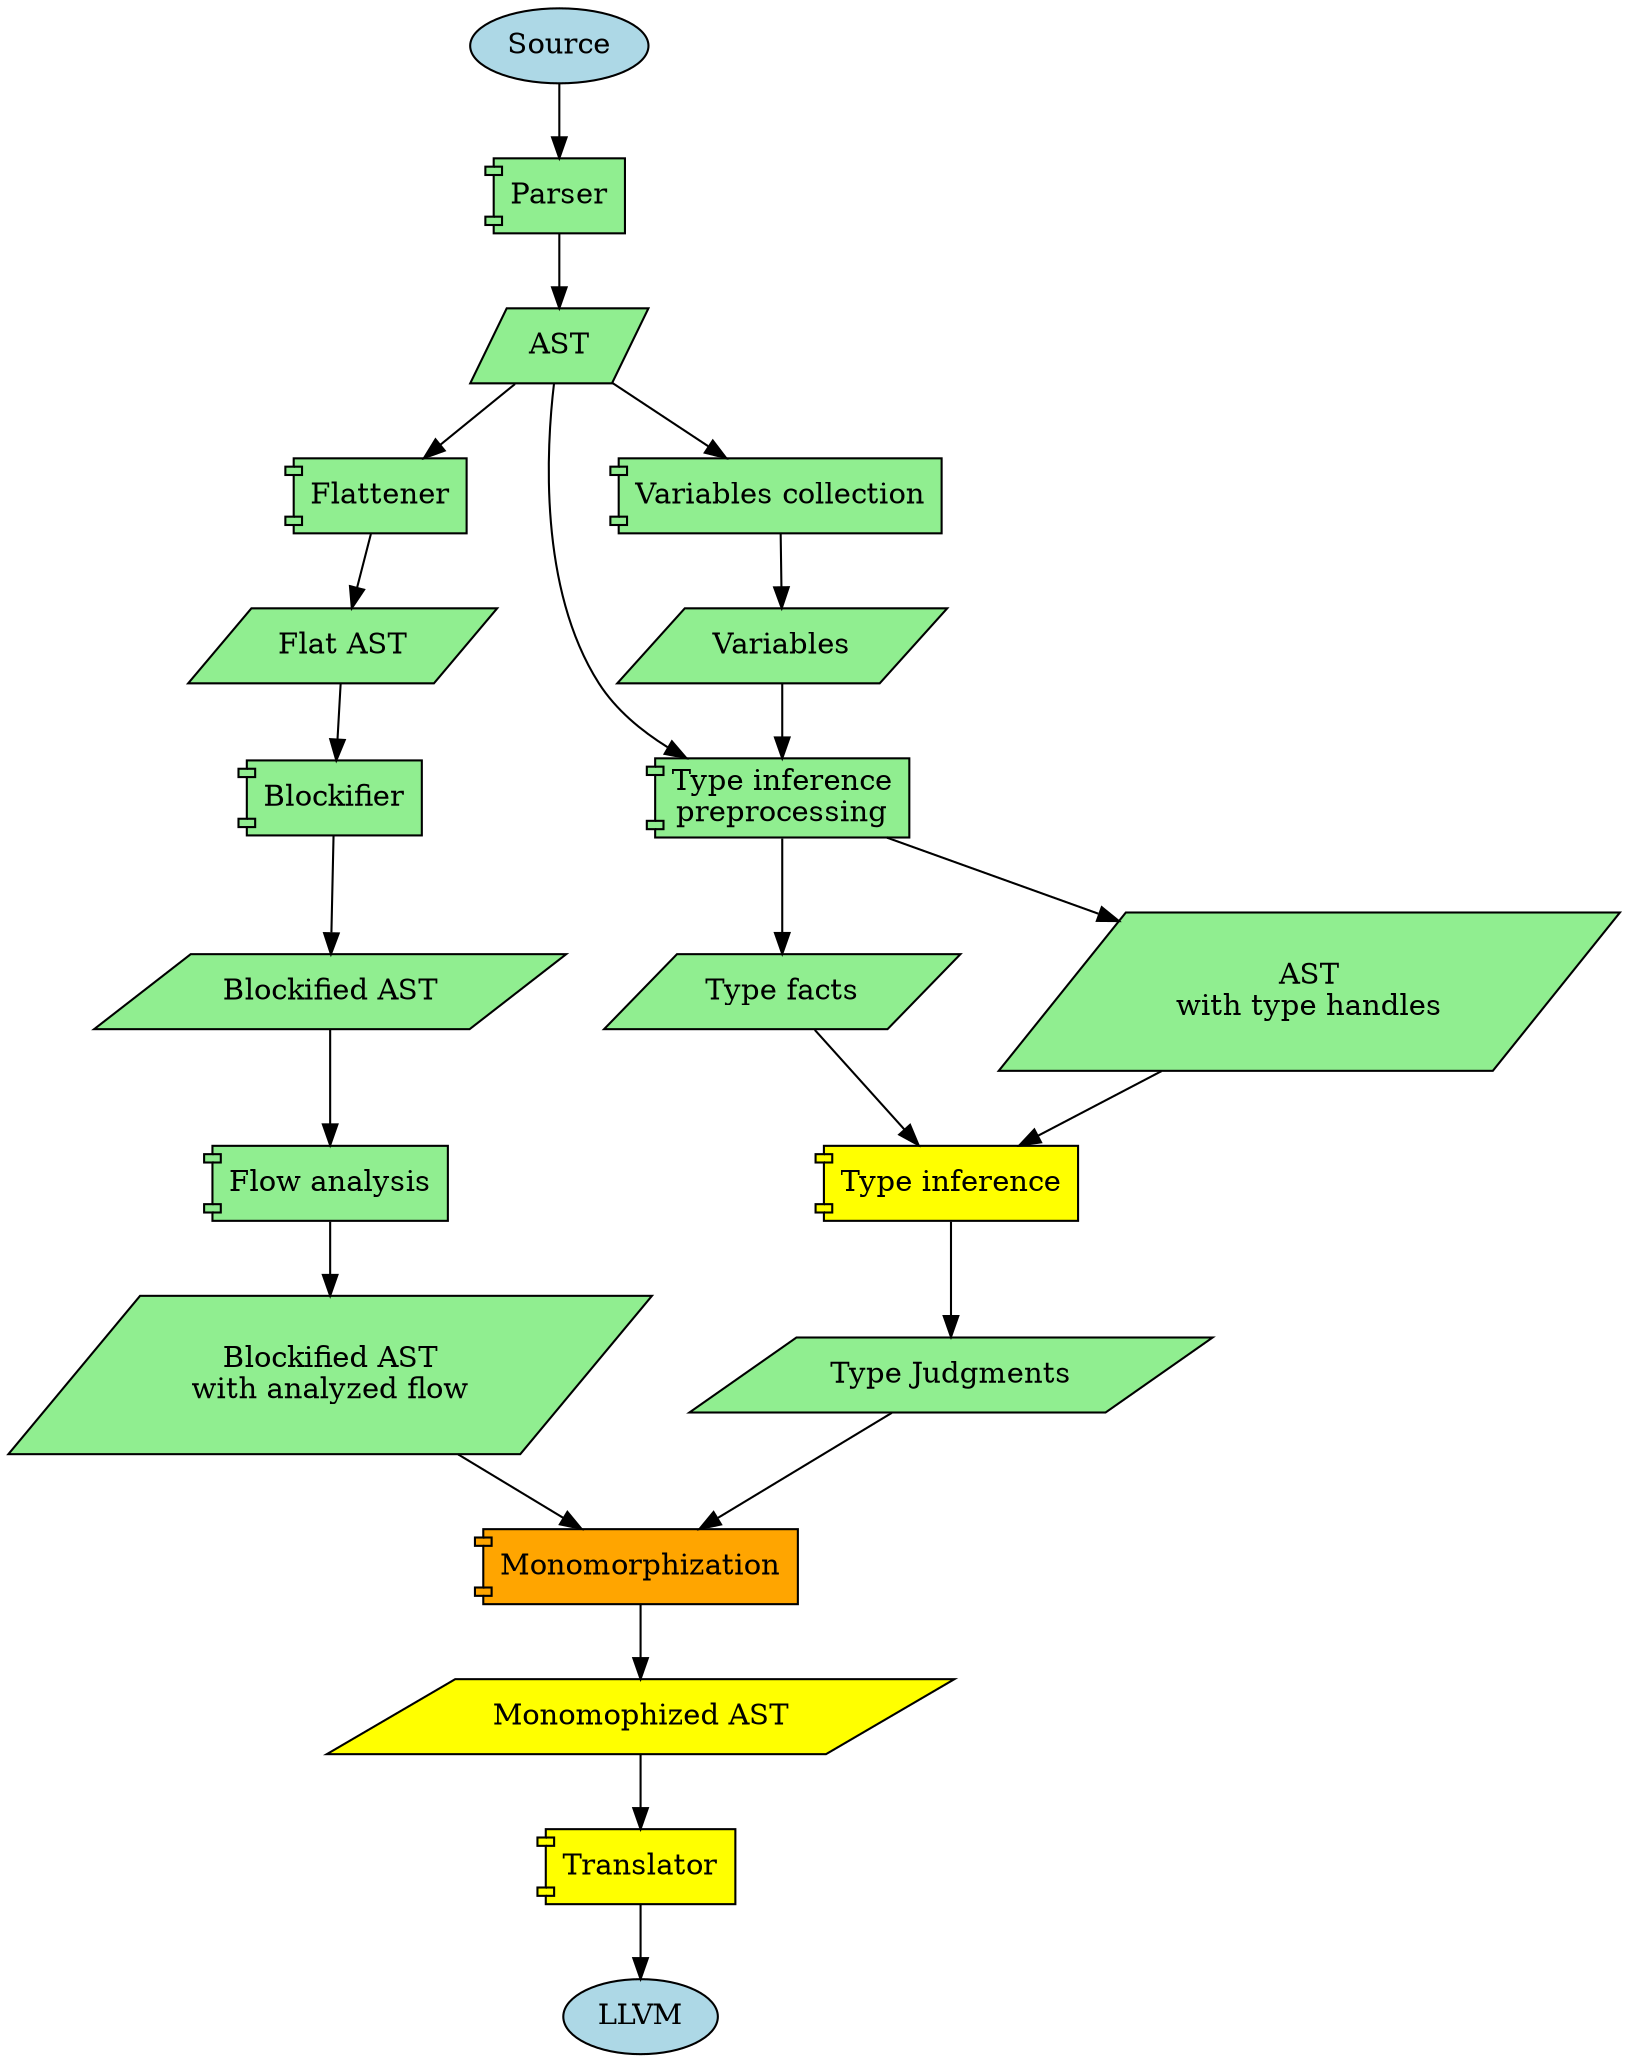 digraph {
    node [style="filled"]

    subgraph ends {
        node [shape="ellipse"]

        Source [fillcolor="lightblue"]
        LLVM [fillcolor="lightblue"]
    }

    subgraph data {
        node [shape="parallelogram"]

        AST [fillcolor="lightgreen"]
        Facts [label="Type facts", fillcolor="lightgreen"]
        Variables [label="Variables", fillcolor="lightgreen"]
        ASTTypeHandles [label="AST\nwith type handles", fillcolor="lightgreen"]
        Judgments [label="Type Judgments", fillcolor="lightgreen"]
        FlatAST [label="Flat AST", fillcolor="lightgreen"]
        BlockifiedAST [label="Blockified AST", fillcolor="lightgreen"]
        BlockifiedASTAnnots [label="Blockified AST\nwith analyzed flow", fillcolor="lightgreen"]
        MonoAST [label="Monomophized AST", fillcolor="yellow"]
    }

    subgraph components {
        node [shape="component"]

        Parser [fillcolor="lightgreen"]
        Flattener [fillcolor="lightgreen"]
        InferPre [label="Type inference\npreprocessing", fillcolor="lightgreen"]
        VariableMining [label="Variables collection", fillcolor="lightgreen"]
        Infer [label="Type inference", fillcolor="yellow"]
        Blockifier [fillcolor="lightgreen"]
        FlowAnalysis [label="Flow analysis", fillcolor="lightgreen"]
        Monomorphization [fillcolor="orange"]
        Translator [fillcolor="yellow"]
    }

    subgraph decisions {
        node [shape="diamond"]
    }

    Source -> Parser -> AST
    AST -> Flattener -> FlatAST
    AST -> VariableMining -> Variables -> InferPre
    AST -> InferPre -> { Facts ASTTypeHandles } -> Infer -> Judgments -> Monomorphization
    FlatAST -> Blockifier -> BlockifiedAST
    BlockifiedAST -> FlowAnalysis -> BlockifiedASTAnnots
    BlockifiedASTAnnots -> Monomorphization -> MonoAST
    MonoAST -> Translator -> LLVM
}
